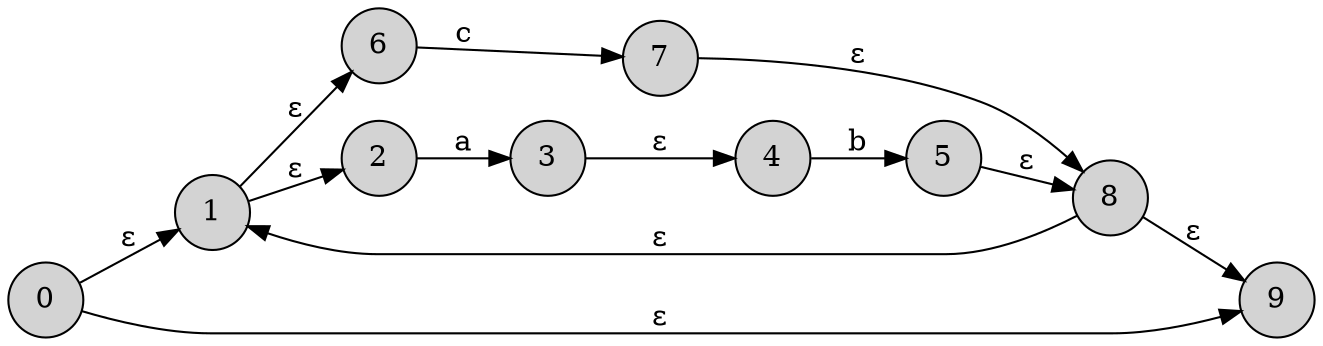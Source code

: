 
digraph {
rankdir=LR;
node [shape = circle; style = filled;];
0->1[label="ε"];
4->5[label="b"];
3->4[label="ε"];
6->7[label="c"];
1->2[label="ε"];
1->6[label="ε"];
5->8[label="ε"];
7->8[label="ε"];
2->3[label="a"];
8->1[label="ε"];
8->9[label="ε"];
0->9[label="ε"];
0 [label="0";]
9 [label="9";]
1 [label="1";]
8 [label="8";]
2 [label="2";]
3 [label="3";]
4 [label="4";]
5 [label="5";]
6 [label="6";]
7 [label="7";]
}

